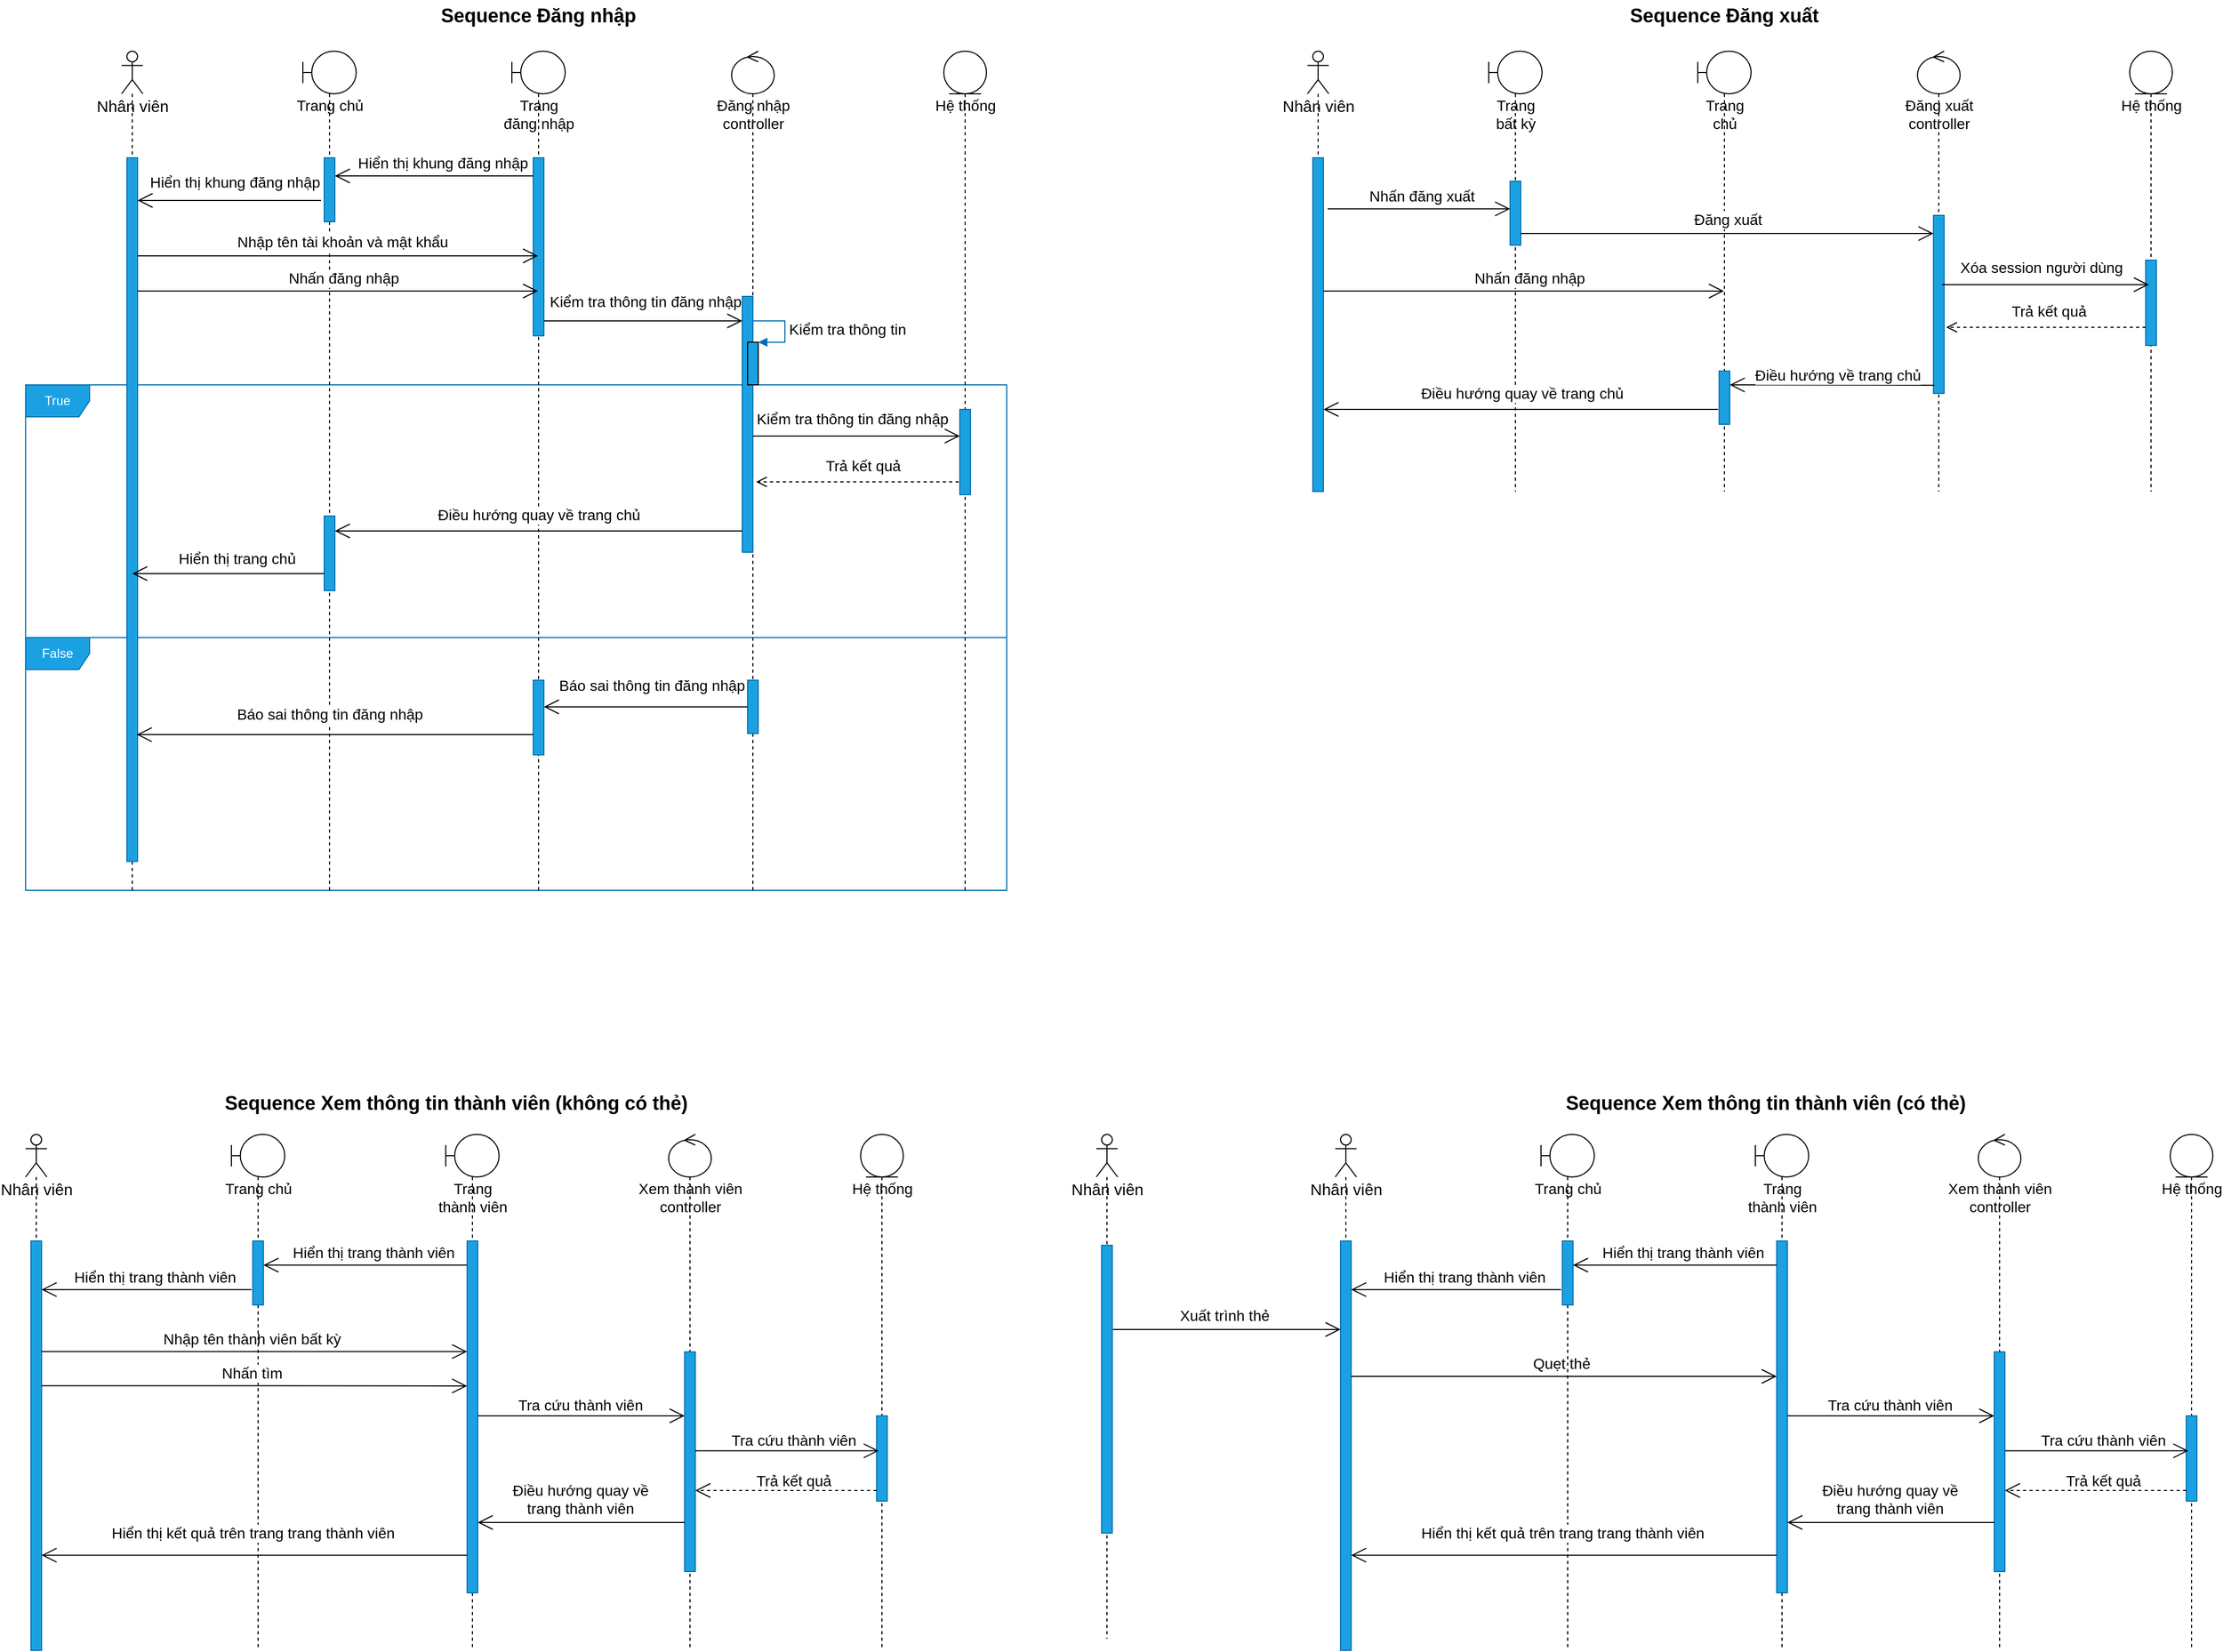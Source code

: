 <mxfile version="14.1.9" type="github">
  <diagram id="Hn3eFLkJSdwTzUR2K6mD" name="Page-1">
    <mxGraphModel dx="785" dy="698" grid="0" gridSize="10" guides="1" tooltips="1" connect="1" arrows="1" fold="1" page="0" pageScale="1" pageWidth="827" pageHeight="1169" math="0" shadow="0">
      <root>
        <mxCell id="0" />
        <mxCell id="1" parent="0" />
        <mxCell id="Cwda1IDeNjvF-CxA3AEY-31" value="False" style="shape=umlFrame;whiteSpace=wrap;html=1;strokeColor=#006EAF;fillColor=#1ba1e2;fontColor=#ffffff;" parent="1" vertex="1">
          <mxGeometry x="470" y="910" width="920" height="237" as="geometry" />
        </mxCell>
        <mxCell id="Cwda1IDeNjvF-CxA3AEY-1" value="True" style="shape=umlFrame;whiteSpace=wrap;html=1;strokeColor=#006EAF;fillColor=#1ba1e2;fontColor=#ffffff;" parent="1" vertex="1">
          <mxGeometry x="470" y="673" width="920" height="237" as="geometry" />
        </mxCell>
        <mxCell id="Cwda1IDeNjvF-CxA3AEY-2" value="Nhân viên" style="shape=umlLifeline;participant=umlActor;perimeter=lifelinePerimeter;html=1;container=1;collapsible=0;recursiveResize=0;verticalAlign=top;spacingTop=36;outlineConnect=0;fontSize=15;" parent="1" vertex="1">
          <mxGeometry x="560" y="360" width="20" height="790" as="geometry" />
        </mxCell>
        <mxCell id="Cwda1IDeNjvF-CxA3AEY-3" value="" style="html=1;points=[];perimeter=orthogonalPerimeter;fillColor=#1ba1e2;strokeColor=#006EAF;fontColor=#ffffff;" parent="1" vertex="1">
          <mxGeometry x="565" y="460" width="10" height="660" as="geometry" />
        </mxCell>
        <mxCell id="Cwda1IDeNjvF-CxA3AEY-4" value="Trang chủ" style="shape=umlLifeline;participant=umlBoundary;perimeter=lifelinePerimeter;html=1;container=1;collapsible=0;recursiveResize=0;verticalAlign=top;spacingTop=36;outlineConnect=0;fontSize=14;" parent="1" vertex="1">
          <mxGeometry x="730" y="360" width="50" height="790" as="geometry" />
        </mxCell>
        <mxCell id="Cwda1IDeNjvF-CxA3AEY-5" value="" style="html=1;points=[];perimeter=orthogonalPerimeter;fillColor=#1ba1e2;strokeColor=#006EAF;fontColor=#ffffff;" parent="Cwda1IDeNjvF-CxA3AEY-4" vertex="1">
          <mxGeometry x="20" y="436" width="10" height="70" as="geometry" />
        </mxCell>
        <mxCell id="Cwda1IDeNjvF-CxA3AEY-6" value="" style="html=1;points=[];perimeter=orthogonalPerimeter;fillColor=#1ba1e2;strokeColor=#006EAF;fontColor=#ffffff;" parent="1" vertex="1">
          <mxGeometry x="750" y="460" width="10" height="60" as="geometry" />
        </mxCell>
        <mxCell id="Cwda1IDeNjvF-CxA3AEY-7" value="Trang &lt;br style=&quot;font-size: 14px;&quot;&gt;đăng nhập" style="shape=umlLifeline;participant=umlBoundary;perimeter=lifelinePerimeter;html=1;container=1;collapsible=0;recursiveResize=0;verticalAlign=top;spacingTop=36;outlineConnect=0;fontSize=14;" parent="1" vertex="1">
          <mxGeometry x="926" y="360" width="50" height="790" as="geometry" />
        </mxCell>
        <mxCell id="Cwda1IDeNjvF-CxA3AEY-37" value="" style="html=1;points=[];perimeter=orthogonalPerimeter;fillColor=#1ba1e2;strokeColor=#006EAF;fontColor=#ffffff;" parent="Cwda1IDeNjvF-CxA3AEY-7" vertex="1">
          <mxGeometry x="20" y="590" width="10" height="70" as="geometry" />
        </mxCell>
        <mxCell id="Cwda1IDeNjvF-CxA3AEY-8" value="" style="html=1;points=[];perimeter=orthogonalPerimeter;fillColor=#1ba1e2;strokeColor=#006EAF;fontColor=#ffffff;" parent="1" vertex="1">
          <mxGeometry x="946" y="460" width="10" height="167" as="geometry" />
        </mxCell>
        <mxCell id="Cwda1IDeNjvF-CxA3AEY-9" value="Đăng nhập &lt;br style=&quot;font-size: 14px;&quot;&gt;controller" style="shape=umlLifeline;participant=umlControl;perimeter=lifelinePerimeter;html=1;container=1;collapsible=0;recursiveResize=0;verticalAlign=top;spacingTop=36;outlineConnect=0;fontSize=14;" parent="1" vertex="1">
          <mxGeometry x="1132" y="360" width="40" height="790" as="geometry" />
        </mxCell>
        <mxCell id="Cwda1IDeNjvF-CxA3AEY-10" value="Trả kết quả" style="html=1;verticalAlign=bottom;endArrow=open;dashed=1;endSize=8;fontSize=14;" parent="Cwda1IDeNjvF-CxA3AEY-9" edge="1">
          <mxGeometry x="-0.02" y="-4" relative="1" as="geometry">
            <mxPoint x="219" y="404" as="sourcePoint" />
            <mxPoint x="23" y="404" as="targetPoint" />
            <mxPoint as="offset" />
          </mxGeometry>
        </mxCell>
        <mxCell id="Cwda1IDeNjvF-CxA3AEY-36" value="" style="html=1;points=[];perimeter=orthogonalPerimeter;fillColor=#1ba1e2;strokeColor=#006EAF;fontColor=#ffffff;" parent="Cwda1IDeNjvF-CxA3AEY-9" vertex="1">
          <mxGeometry x="15" y="590" width="10" height="50" as="geometry" />
        </mxCell>
        <mxCell id="Cwda1IDeNjvF-CxA3AEY-11" value="" style="html=1;points=[];perimeter=orthogonalPerimeter;fillColor=#1ba1e2;strokeColor=#006EAF;fontColor=#ffffff;" parent="1" vertex="1">
          <mxGeometry x="1142" y="590" width="10" height="240" as="geometry" />
        </mxCell>
        <mxCell id="Cwda1IDeNjvF-CxA3AEY-12" value="Hệ thống" style="shape=umlLifeline;participant=umlEntity;perimeter=lifelinePerimeter;html=1;container=1;collapsible=0;recursiveResize=0;verticalAlign=top;spacingTop=36;outlineConnect=0;fontSize=14;" parent="1" vertex="1">
          <mxGeometry x="1331" y="360" width="40" height="790" as="geometry" />
        </mxCell>
        <mxCell id="Cwda1IDeNjvF-CxA3AEY-13" value="" style="html=1;points=[];perimeter=orthogonalPerimeter;fillColor=#1ba1e2;strokeColor=#006EAF;fontColor=#ffffff;" parent="Cwda1IDeNjvF-CxA3AEY-12" vertex="1">
          <mxGeometry x="15" y="336" width="10" height="80" as="geometry" />
        </mxCell>
        <mxCell id="Cwda1IDeNjvF-CxA3AEY-14" value="" style="endArrow=open;endFill=1;endSize=12;html=1;fontSize=14;" parent="1" target="Cwda1IDeNjvF-CxA3AEY-3" edge="1">
          <mxGeometry width="160" relative="1" as="geometry">
            <mxPoint x="747" y="500" as="sourcePoint" />
            <mxPoint x="769" y="607" as="targetPoint" />
          </mxGeometry>
        </mxCell>
        <mxCell id="Cwda1IDeNjvF-CxA3AEY-15" value="Hiển thị khung đăng nhập" style="edgeLabel;html=1;align=center;verticalAlign=middle;resizable=0;points=[];fontSize=14;" parent="Cwda1IDeNjvF-CxA3AEY-14" vertex="1" connectable="0">
          <mxGeometry x="-0.674" relative="1" as="geometry">
            <mxPoint x="-53" y="-17" as="offset" />
          </mxGeometry>
        </mxCell>
        <mxCell id="Cwda1IDeNjvF-CxA3AEY-16" value="" style="endArrow=open;endFill=1;endSize=12;html=1;fontSize=14;" parent="1" edge="1">
          <mxGeometry width="160" relative="1" as="geometry">
            <mxPoint x="946" y="477" as="sourcePoint" />
            <mxPoint x="760" y="477" as="targetPoint" />
          </mxGeometry>
        </mxCell>
        <mxCell id="Cwda1IDeNjvF-CxA3AEY-17" value="Hiển thị khung đăng nhập" style="edgeLabel;html=1;align=center;verticalAlign=middle;resizable=0;points=[];fontSize=14;" parent="Cwda1IDeNjvF-CxA3AEY-16" vertex="1" connectable="0">
          <mxGeometry x="-0.674" relative="1" as="geometry">
            <mxPoint x="-55" y="-12" as="offset" />
          </mxGeometry>
        </mxCell>
        <mxCell id="Cwda1IDeNjvF-CxA3AEY-18" value="" style="endArrow=open;endFill=1;endSize=12;html=1;fontSize=14;" parent="1" source="Cwda1IDeNjvF-CxA3AEY-3" target="Cwda1IDeNjvF-CxA3AEY-7" edge="1">
          <mxGeometry width="160" relative="1" as="geometry">
            <mxPoint x="598" y="552" as="sourcePoint" />
            <mxPoint x="950.5" y="552" as="targetPoint" />
            <Array as="points">
              <mxPoint x="710" y="552" />
            </Array>
          </mxGeometry>
        </mxCell>
        <mxCell id="Cwda1IDeNjvF-CxA3AEY-19" value="Nhập tên tài khoản và mật khẩu" style="edgeLabel;html=1;align=center;verticalAlign=middle;resizable=0;points=[];fontSize=14;" parent="Cwda1IDeNjvF-CxA3AEY-18" vertex="1" connectable="0">
          <mxGeometry x="-0.674" relative="1" as="geometry">
            <mxPoint x="131" y="-13" as="offset" />
          </mxGeometry>
        </mxCell>
        <mxCell id="Cwda1IDeNjvF-CxA3AEY-20" value="" style="endArrow=open;endFill=1;endSize=12;html=1;fontSize=14;" parent="1" source="Cwda1IDeNjvF-CxA3AEY-3" target="Cwda1IDeNjvF-CxA3AEY-7" edge="1">
          <mxGeometry width="160" relative="1" as="geometry">
            <mxPoint x="582.997" y="585.0" as="sourcePoint" />
            <mxPoint x="963.83" y="585.0" as="targetPoint" />
            <Array as="points">
              <mxPoint x="723.33" y="585" />
            </Array>
          </mxGeometry>
        </mxCell>
        <mxCell id="Cwda1IDeNjvF-CxA3AEY-21" value="Nhấn đăng nhập" style="edgeLabel;html=1;align=center;verticalAlign=middle;resizable=0;points=[];fontSize=14;" parent="Cwda1IDeNjvF-CxA3AEY-20" vertex="1" connectable="0">
          <mxGeometry x="-0.674" relative="1" as="geometry">
            <mxPoint x="132" y="-12" as="offset" />
          </mxGeometry>
        </mxCell>
        <mxCell id="Cwda1IDeNjvF-CxA3AEY-22" value="" style="endArrow=open;endFill=1;endSize=12;html=1;fontSize=14;" parent="1" target="Cwda1IDeNjvF-CxA3AEY-11" edge="1">
          <mxGeometry width="160" relative="1" as="geometry">
            <mxPoint x="956" y="613" as="sourcePoint" />
            <mxPoint x="1089" y="633" as="targetPoint" />
            <Array as="points" />
          </mxGeometry>
        </mxCell>
        <mxCell id="Cwda1IDeNjvF-CxA3AEY-23" value="Kiểm tra thông tin đăng nhập" style="edgeLabel;html=1;align=center;verticalAlign=middle;resizable=0;points=[];fontSize=14;" parent="Cwda1IDeNjvF-CxA3AEY-22" vertex="1" connectable="0">
          <mxGeometry x="-0.674" relative="1" as="geometry">
            <mxPoint x="64" y="-18" as="offset" />
          </mxGeometry>
        </mxCell>
        <mxCell id="Cwda1IDeNjvF-CxA3AEY-24" value="" style="html=1;points=[];perimeter=orthogonalPerimeter;fillColor=#1ba1e2;fontColor=#ffffff;" parent="1" vertex="1">
          <mxGeometry x="1147" y="633" width="10" height="40" as="geometry" />
        </mxCell>
        <mxCell id="Cwda1IDeNjvF-CxA3AEY-25" value="Kiểm tra thông tin" style="edgeStyle=orthogonalEdgeStyle;html=1;align=left;spacingLeft=2;endArrow=block;rounded=0;entryX=1;entryY=0;fillColor=#1ba1e2;strokeColor=#006EAF;fontSize=14;" parent="1" target="Cwda1IDeNjvF-CxA3AEY-24" edge="1">
          <mxGeometry relative="1" as="geometry">
            <mxPoint x="1152" y="613" as="sourcePoint" />
            <Array as="points">
              <mxPoint x="1182" y="613" />
            </Array>
          </mxGeometry>
        </mxCell>
        <mxCell id="Cwda1IDeNjvF-CxA3AEY-26" value="" style="endArrow=open;endFill=1;endSize=12;html=1;fontSize=14;" parent="1" edge="1">
          <mxGeometry width="160" relative="1" as="geometry">
            <mxPoint x="1152" y="721" as="sourcePoint" />
            <mxPoint x="1346" y="721" as="targetPoint" />
            <Array as="points">
              <mxPoint x="1250" y="721" />
            </Array>
          </mxGeometry>
        </mxCell>
        <mxCell id="Cwda1IDeNjvF-CxA3AEY-27" value="Kiểm tra thông tin đăng nhập" style="edgeLabel;html=1;align=center;verticalAlign=middle;resizable=0;points=[];fontSize=14;" parent="Cwda1IDeNjvF-CxA3AEY-26" vertex="1" connectable="0">
          <mxGeometry x="-0.674" relative="1" as="geometry">
            <mxPoint x="61" y="-16" as="offset" />
          </mxGeometry>
        </mxCell>
        <mxCell id="Cwda1IDeNjvF-CxA3AEY-28" value="" style="endArrow=open;endFill=1;endSize=12;html=1;" parent="1" source="Cwda1IDeNjvF-CxA3AEY-11" target="Cwda1IDeNjvF-CxA3AEY-5" edge="1">
          <mxGeometry width="160" relative="1" as="geometry">
            <mxPoint x="585" y="595" as="sourcePoint" />
            <mxPoint x="960.5" y="595" as="targetPoint" />
            <Array as="points">
              <mxPoint x="900" y="810" />
            </Array>
          </mxGeometry>
        </mxCell>
        <mxCell id="Cwda1IDeNjvF-CxA3AEY-30" value="Điều hướng quay về trang chủ" style="edgeLabel;html=1;align=center;verticalAlign=middle;resizable=0;points=[];fontSize=14;" parent="Cwda1IDeNjvF-CxA3AEY-28" vertex="1" connectable="0">
          <mxGeometry x="0.094" y="-1" relative="1" as="geometry">
            <mxPoint x="18" y="-14" as="offset" />
          </mxGeometry>
        </mxCell>
        <mxCell id="Cwda1IDeNjvF-CxA3AEY-33" value="" style="endArrow=open;endFill=1;endSize=12;html=1;" parent="1" target="Cwda1IDeNjvF-CxA3AEY-2" edge="1">
          <mxGeometry width="160" relative="1" as="geometry">
            <mxPoint x="750" y="850" as="sourcePoint" />
            <mxPoint x="430" y="850" as="targetPoint" />
            <Array as="points">
              <mxPoint x="570" y="850" />
            </Array>
          </mxGeometry>
        </mxCell>
        <mxCell id="Cwda1IDeNjvF-CxA3AEY-35" value="Hiển thị trang chủ" style="edgeLabel;html=1;align=center;verticalAlign=middle;resizable=0;points=[];fontSize=14;" parent="Cwda1IDeNjvF-CxA3AEY-33" vertex="1" connectable="0">
          <mxGeometry x="0.094" y="-1" relative="1" as="geometry">
            <mxPoint x="16" y="-13" as="offset" />
          </mxGeometry>
        </mxCell>
        <mxCell id="Cwda1IDeNjvF-CxA3AEY-38" value="" style="endArrow=open;endFill=1;endSize=12;html=1;" parent="1" source="Cwda1IDeNjvF-CxA3AEY-36" target="Cwda1IDeNjvF-CxA3AEY-37" edge="1">
          <mxGeometry width="160" relative="1" as="geometry">
            <mxPoint x="1140" y="963" as="sourcePoint" />
            <mxPoint x="760" y="980" as="targetPoint" />
            <Array as="points" />
          </mxGeometry>
        </mxCell>
        <mxCell id="Cwda1IDeNjvF-CxA3AEY-39" value="Báo sai thông tin đăng nhập" style="edgeLabel;html=1;align=center;verticalAlign=middle;resizable=0;points=[];fontSize=14;" parent="Cwda1IDeNjvF-CxA3AEY-38" vertex="1" connectable="0">
          <mxGeometry x="0.094" y="-1" relative="1" as="geometry">
            <mxPoint x="14" y="-19" as="offset" />
          </mxGeometry>
        </mxCell>
        <mxCell id="Cwda1IDeNjvF-CxA3AEY-41" value="" style="endArrow=open;endFill=1;endSize=12;html=1;entryX=0.917;entryY=0.841;entryDx=0;entryDy=0;entryPerimeter=0;" parent="1" edge="1">
          <mxGeometry width="160" relative="1" as="geometry">
            <mxPoint x="946" y="1001.06" as="sourcePoint" />
            <mxPoint x="574.17" y="1001.06" as="targetPoint" />
            <Array as="points" />
          </mxGeometry>
        </mxCell>
        <mxCell id="Cwda1IDeNjvF-CxA3AEY-42" value="Báo sai thông tin đăng nhập" style="edgeLabel;html=1;align=center;verticalAlign=middle;resizable=0;points=[];fontSize=14;" parent="Cwda1IDeNjvF-CxA3AEY-41" vertex="1" connectable="0">
          <mxGeometry x="0.094" y="-1" relative="1" as="geometry">
            <mxPoint x="12" y="-18.06" as="offset" />
          </mxGeometry>
        </mxCell>
        <mxCell id="Cwda1IDeNjvF-CxA3AEY-81" value="Sequence Đăng nhập" style="text;align=center;fontStyle=1;verticalAlign=middle;spacingLeft=3;spacingRight=3;strokeColor=none;rotatable=0;points=[[0,0.5],[1,0.5]];portConstraint=eastwest;fontSize=18;" parent="1" vertex="1">
          <mxGeometry x="853.25" y="312" width="195.5" height="26" as="geometry" />
        </mxCell>
        <mxCell id="Cwda1IDeNjvF-CxA3AEY-162" value="Nhân viên" style="shape=umlLifeline;participant=umlActor;perimeter=lifelinePerimeter;html=1;container=1;collapsible=0;recursiveResize=0;verticalAlign=top;spacingTop=36;outlineConnect=0;fontSize=15;" parent="1" vertex="1">
          <mxGeometry x="1672" y="360" width="20" height="408" as="geometry" />
        </mxCell>
        <mxCell id="Cwda1IDeNjvF-CxA3AEY-163" value="" style="html=1;points=[];perimeter=orthogonalPerimeter;fillColor=#1ba1e2;strokeColor=#006EAF;fontColor=#ffffff;" parent="1" vertex="1">
          <mxGeometry x="1677" y="460" width="10" height="313" as="geometry" />
        </mxCell>
        <mxCell id="Cwda1IDeNjvF-CxA3AEY-164" value="Trang &lt;br&gt;bất kỳ" style="shape=umlLifeline;participant=umlBoundary;perimeter=lifelinePerimeter;html=1;container=1;collapsible=0;recursiveResize=0;verticalAlign=top;spacingTop=36;outlineConnect=0;fontSize=14;" parent="1" vertex="1">
          <mxGeometry x="1842" y="360" width="50" height="413" as="geometry" />
        </mxCell>
        <mxCell id="Cwda1IDeNjvF-CxA3AEY-166" value="" style="html=1;points=[];perimeter=orthogonalPerimeter;fillColor=#1ba1e2;strokeColor=#006EAF;fontColor=#ffffff;" parent="Cwda1IDeNjvF-CxA3AEY-164" vertex="1">
          <mxGeometry x="20" y="122" width="10" height="60" as="geometry" />
        </mxCell>
        <mxCell id="Cwda1IDeNjvF-CxA3AEY-167" value="Trang &lt;br style=&quot;font-size: 14px&quot;&gt;chủ" style="shape=umlLifeline;participant=umlBoundary;perimeter=lifelinePerimeter;html=1;container=1;collapsible=0;recursiveResize=0;verticalAlign=top;spacingTop=36;outlineConnect=0;fontSize=14;" parent="1" vertex="1">
          <mxGeometry x="2038" y="360" width="50" height="413" as="geometry" />
        </mxCell>
        <mxCell id="Cwda1IDeNjvF-CxA3AEY-199" value="" style="html=1;points=[];perimeter=orthogonalPerimeter;fillColor=#1ba1e2;strokeColor=#006EAF;fontColor=#ffffff;" parent="Cwda1IDeNjvF-CxA3AEY-167" vertex="1">
          <mxGeometry x="20" y="300" width="10" height="50" as="geometry" />
        </mxCell>
        <mxCell id="Cwda1IDeNjvF-CxA3AEY-170" value="Đăng xuất&lt;br style=&quot;font-size: 14px&quot;&gt;controller" style="shape=umlLifeline;participant=umlControl;perimeter=lifelinePerimeter;html=1;container=1;collapsible=0;recursiveResize=0;verticalAlign=top;spacingTop=36;outlineConnect=0;fontSize=14;" parent="1" vertex="1">
          <mxGeometry x="2244" y="360" width="40" height="413" as="geometry" />
        </mxCell>
        <mxCell id="Cwda1IDeNjvF-CxA3AEY-169" value="" style="html=1;points=[];perimeter=orthogonalPerimeter;fillColor=#1ba1e2;strokeColor=#006EAF;fontColor=#ffffff;" parent="Cwda1IDeNjvF-CxA3AEY-170" vertex="1">
          <mxGeometry x="15" y="154" width="10" height="167" as="geometry" />
        </mxCell>
        <mxCell id="Cwda1IDeNjvF-CxA3AEY-174" value="Hệ thống" style="shape=umlLifeline;participant=umlEntity;perimeter=lifelinePerimeter;html=1;container=1;collapsible=0;recursiveResize=0;verticalAlign=top;spacingTop=36;outlineConnect=0;fontSize=14;" parent="1" vertex="1">
          <mxGeometry x="2443" y="360" width="40" height="413" as="geometry" />
        </mxCell>
        <mxCell id="Cwda1IDeNjvF-CxA3AEY-175" value="" style="html=1;points=[];perimeter=orthogonalPerimeter;fillColor=#1ba1e2;strokeColor=#006EAF;fontColor=#ffffff;" parent="Cwda1IDeNjvF-CxA3AEY-174" vertex="1">
          <mxGeometry x="15" y="196" width="10" height="80" as="geometry" />
        </mxCell>
        <mxCell id="Cwda1IDeNjvF-CxA3AEY-176" value="" style="endArrow=open;endFill=1;endSize=12;html=1;fontSize=14;exitX=1.4;exitY=0.153;exitDx=0;exitDy=0;exitPerimeter=0;" parent="1" source="Cwda1IDeNjvF-CxA3AEY-163" target="Cwda1IDeNjvF-CxA3AEY-166" edge="1">
          <mxGeometry width="160" relative="1" as="geometry">
            <mxPoint x="1775" y="489.5" as="sourcePoint" />
            <mxPoint x="1870" y="490" as="targetPoint" />
          </mxGeometry>
        </mxCell>
        <mxCell id="Cwda1IDeNjvF-CxA3AEY-177" value="Nhấn đăng xuất" style="edgeLabel;html=1;align=center;verticalAlign=middle;resizable=0;points=[];fontSize=14;" parent="Cwda1IDeNjvF-CxA3AEY-176" vertex="1" connectable="0">
          <mxGeometry x="-0.674" relative="1" as="geometry">
            <mxPoint x="60" y="-12" as="offset" />
          </mxGeometry>
        </mxCell>
        <mxCell id="Cwda1IDeNjvF-CxA3AEY-180" value="" style="endArrow=open;endFill=1;endSize=12;html=1;fontSize=14;exitX=1;exitY=0.817;exitDx=0;exitDy=0;exitPerimeter=0;" parent="1" source="Cwda1IDeNjvF-CxA3AEY-166" target="Cwda1IDeNjvF-CxA3AEY-169" edge="1">
          <mxGeometry width="160" relative="1" as="geometry">
            <mxPoint x="1872" y="500" as="sourcePoint" />
            <mxPoint x="2247.5" y="500" as="targetPoint" />
            <Array as="points" />
          </mxGeometry>
        </mxCell>
        <mxCell id="Cwda1IDeNjvF-CxA3AEY-181" value="Đăng xuất" style="edgeLabel;html=1;align=center;verticalAlign=middle;resizable=0;points=[];fontSize=14;" parent="Cwda1IDeNjvF-CxA3AEY-180" vertex="1" connectable="0">
          <mxGeometry x="-0.674" relative="1" as="geometry">
            <mxPoint x="131" y="-13" as="offset" />
          </mxGeometry>
        </mxCell>
        <mxCell id="Cwda1IDeNjvF-CxA3AEY-182" value="" style="endArrow=open;endFill=1;endSize=12;html=1;fontSize=14;" parent="1" source="Cwda1IDeNjvF-CxA3AEY-163" target="Cwda1IDeNjvF-CxA3AEY-167" edge="1">
          <mxGeometry width="160" relative="1" as="geometry">
            <mxPoint x="1694.997" y="585.0" as="sourcePoint" />
            <mxPoint x="2075.83" y="585.0" as="targetPoint" />
            <Array as="points">
              <mxPoint x="1835.33" y="585" />
            </Array>
          </mxGeometry>
        </mxCell>
        <mxCell id="Cwda1IDeNjvF-CxA3AEY-183" value="Nhấn đăng nhập" style="edgeLabel;html=1;align=center;verticalAlign=middle;resizable=0;points=[];fontSize=14;" parent="Cwda1IDeNjvF-CxA3AEY-182" vertex="1" connectable="0">
          <mxGeometry x="-0.674" relative="1" as="geometry">
            <mxPoint x="132" y="-12" as="offset" />
          </mxGeometry>
        </mxCell>
        <mxCell id="Cwda1IDeNjvF-CxA3AEY-188" value="" style="endArrow=open;endFill=1;endSize=12;html=1;fontSize=14;" parent="1" edge="1">
          <mxGeometry width="160" relative="1" as="geometry">
            <mxPoint x="2267" y="579" as="sourcePoint" />
            <mxPoint x="2461" y="579" as="targetPoint" />
            <Array as="points">
              <mxPoint x="2365" y="579" />
            </Array>
          </mxGeometry>
        </mxCell>
        <mxCell id="Cwda1IDeNjvF-CxA3AEY-189" value="Xóa session người dùng" style="edgeLabel;html=1;align=center;verticalAlign=middle;resizable=0;points=[];fontSize=14;" parent="Cwda1IDeNjvF-CxA3AEY-188" vertex="1" connectable="0">
          <mxGeometry x="-0.674" relative="1" as="geometry">
            <mxPoint x="61" y="-16" as="offset" />
          </mxGeometry>
        </mxCell>
        <mxCell id="Cwda1IDeNjvF-CxA3AEY-198" value="Sequence Đăng xuất" style="text;align=center;fontStyle=1;verticalAlign=middle;spacingLeft=3;spacingRight=3;strokeColor=none;rotatable=0;points=[[0,0.5],[1,0.5]];portConstraint=eastwest;fontSize=18;" parent="1" vertex="1">
          <mxGeometry x="1965.25" y="312" width="195.5" height="26" as="geometry" />
        </mxCell>
        <mxCell id="Cwda1IDeNjvF-CxA3AEY-171" value="Trả kết quả" style="html=1;verticalAlign=bottom;endArrow=open;dashed=1;endSize=8;fontSize=14;" parent="1" source="Cwda1IDeNjvF-CxA3AEY-175" edge="1">
          <mxGeometry x="-0.02" y="-4" relative="1" as="geometry">
            <mxPoint x="2454" y="619" as="sourcePoint" />
            <mxPoint x="2271" y="619" as="targetPoint" />
            <mxPoint as="offset" />
          </mxGeometry>
        </mxCell>
        <mxCell id="Cwda1IDeNjvF-CxA3AEY-200" value="" style="endArrow=open;endFill=1;endSize=12;html=1;fontSize=14;exitX=0.083;exitY=0.954;exitDx=0;exitDy=0;exitPerimeter=0;" parent="1" source="Cwda1IDeNjvF-CxA3AEY-169" edge="1">
          <mxGeometry width="160" relative="1" as="geometry">
            <mxPoint x="2263.5" y="662" as="sourcePoint" />
            <mxPoint x="2068" y="673" as="targetPoint" />
            <Array as="points" />
          </mxGeometry>
        </mxCell>
        <mxCell id="Cwda1IDeNjvF-CxA3AEY-201" value="Điều hướng về trang chủ" style="edgeLabel;html=1;align=center;verticalAlign=middle;resizable=0;points=[];fontSize=14;" parent="Cwda1IDeNjvF-CxA3AEY-200" vertex="1" connectable="0">
          <mxGeometry x="-0.674" relative="1" as="geometry">
            <mxPoint x="-60" y="-10" as="offset" />
          </mxGeometry>
        </mxCell>
        <mxCell id="Cwda1IDeNjvF-CxA3AEY-202" value="" style="endArrow=open;endFill=1;endSize=12;html=1;" parent="1" target="Cwda1IDeNjvF-CxA3AEY-163" edge="1">
          <mxGeometry width="160" relative="1" as="geometry">
            <mxPoint x="2057" y="696" as="sourcePoint" />
            <mxPoint x="1668" y="692" as="targetPoint" />
            <Array as="points" />
          </mxGeometry>
        </mxCell>
        <mxCell id="Cwda1IDeNjvF-CxA3AEY-203" value="Điều hướng quay về trang chủ" style="edgeLabel;html=1;align=center;verticalAlign=middle;resizable=0;points=[];fontSize=14;" parent="Cwda1IDeNjvF-CxA3AEY-202" vertex="1" connectable="0">
          <mxGeometry x="0.094" y="-1" relative="1" as="geometry">
            <mxPoint x="18" y="-14" as="offset" />
          </mxGeometry>
        </mxCell>
        <mxCell id="Eu3lpW9pJ5IssFbhrl5A-1" value="Nhân viên" style="shape=umlLifeline;participant=umlActor;perimeter=lifelinePerimeter;html=1;container=1;collapsible=0;recursiveResize=0;verticalAlign=top;spacingTop=36;outlineConnect=0;fontSize=15;" vertex="1" parent="1">
          <mxGeometry x="470" y="1376" width="20" height="408" as="geometry" />
        </mxCell>
        <mxCell id="Eu3lpW9pJ5IssFbhrl5A-2" value="" style="html=1;points=[];perimeter=orthogonalPerimeter;fillColor=#1ba1e2;strokeColor=#006EAF;fontColor=#ffffff;" vertex="1" parent="1">
          <mxGeometry x="475" y="1476" width="10" height="384" as="geometry" />
        </mxCell>
        <mxCell id="Eu3lpW9pJ5IssFbhrl5A-3" value="Trang &lt;br&gt;thành viên" style="shape=umlLifeline;participant=umlBoundary;perimeter=lifelinePerimeter;html=1;container=1;collapsible=0;recursiveResize=0;verticalAlign=top;spacingTop=36;outlineConnect=0;fontSize=14;" vertex="1" parent="1">
          <mxGeometry x="864" y="1376" width="50" height="484" as="geometry" />
        </mxCell>
        <mxCell id="Eu3lpW9pJ5IssFbhrl5A-4" value="" style="html=1;points=[];perimeter=orthogonalPerimeter;fillColor=#1ba1e2;strokeColor=#006EAF;fontColor=#ffffff;" vertex="1" parent="Eu3lpW9pJ5IssFbhrl5A-3">
          <mxGeometry x="20" y="100" width="10" height="330" as="geometry" />
        </mxCell>
        <mxCell id="Eu3lpW9pJ5IssFbhrl5A-7" value="Xem thành viên&lt;br style=&quot;font-size: 14px&quot;&gt;controller" style="shape=umlLifeline;participant=umlControl;perimeter=lifelinePerimeter;html=1;container=1;collapsible=0;recursiveResize=0;verticalAlign=top;spacingTop=36;outlineConnect=0;fontSize=14;" vertex="1" parent="1">
          <mxGeometry x="1073" y="1376" width="40" height="484" as="geometry" />
        </mxCell>
        <mxCell id="Eu3lpW9pJ5IssFbhrl5A-8" value="" style="html=1;points=[];perimeter=orthogonalPerimeter;fillColor=#1ba1e2;strokeColor=#006EAF;fontColor=#ffffff;" vertex="1" parent="Eu3lpW9pJ5IssFbhrl5A-7">
          <mxGeometry x="15" y="204" width="10" height="206" as="geometry" />
        </mxCell>
        <mxCell id="Eu3lpW9pJ5IssFbhrl5A-9" value="Hệ thống" style="shape=umlLifeline;participant=umlEntity;perimeter=lifelinePerimeter;html=1;container=1;collapsible=0;recursiveResize=0;verticalAlign=top;spacingTop=36;outlineConnect=0;fontSize=14;" vertex="1" parent="1">
          <mxGeometry x="1253" y="1376" width="40" height="484" as="geometry" />
        </mxCell>
        <mxCell id="Eu3lpW9pJ5IssFbhrl5A-10" value="" style="html=1;points=[];perimeter=orthogonalPerimeter;fillColor=#1ba1e2;strokeColor=#006EAF;fontColor=#ffffff;" vertex="1" parent="Eu3lpW9pJ5IssFbhrl5A-9">
          <mxGeometry x="15" y="264" width="10" height="80" as="geometry" />
        </mxCell>
        <mxCell id="Eu3lpW9pJ5IssFbhrl5A-15" value="" style="endArrow=open;endFill=1;endSize=12;html=1;fontSize=14;" edge="1" parent="1" target="Eu3lpW9pJ5IssFbhrl5A-4">
          <mxGeometry width="160" relative="1" as="geometry">
            <mxPoint x="485" y="1579.71" as="sourcePoint" />
            <mxPoint x="889" y="1580" as="targetPoint" />
            <Array as="points">
              <mxPoint x="633.33" y="1579.71" />
            </Array>
          </mxGeometry>
        </mxCell>
        <mxCell id="Eu3lpW9pJ5IssFbhrl5A-16" value="Nhập tên thành viên bất kỳ" style="edgeLabel;html=1;align=center;verticalAlign=middle;resizable=0;points=[];fontSize=14;" vertex="1" connectable="0" parent="Eu3lpW9pJ5IssFbhrl5A-15">
          <mxGeometry x="-0.674" relative="1" as="geometry">
            <mxPoint x="132" y="-12" as="offset" />
          </mxGeometry>
        </mxCell>
        <mxCell id="Eu3lpW9pJ5IssFbhrl5A-19" value="Sequence Xem thông tin thành viên (không có thẻ)" style="text;align=center;fontStyle=1;verticalAlign=middle;spacingLeft=3;spacingRight=3;strokeColor=none;rotatable=0;points=[[0,0.5],[1,0.5]];portConstraint=eastwest;fontSize=18;" vertex="1" parent="1">
          <mxGeometry x="631" y="1332" width="485.75" height="26" as="geometry" />
        </mxCell>
        <mxCell id="Eu3lpW9pJ5IssFbhrl5A-27" value="Trang chủ" style="shape=umlLifeline;participant=umlBoundary;perimeter=lifelinePerimeter;html=1;container=1;collapsible=0;recursiveResize=0;verticalAlign=top;spacingTop=36;outlineConnect=0;fontSize=14;" vertex="1" parent="1">
          <mxGeometry x="663" y="1376" width="50" height="484" as="geometry" />
        </mxCell>
        <mxCell id="Eu3lpW9pJ5IssFbhrl5A-29" value="" style="html=1;points=[];perimeter=orthogonalPerimeter;fillColor=#1ba1e2;strokeColor=#006EAF;fontColor=#ffffff;" vertex="1" parent="1">
          <mxGeometry x="683" y="1476" width="10" height="60" as="geometry" />
        </mxCell>
        <mxCell id="Eu3lpW9pJ5IssFbhrl5A-32" value="" style="endArrow=open;endFill=1;endSize=12;html=1;fontSize=14;entryX=1;entryY=0.377;entryDx=0;entryDy=0;entryPerimeter=0;" edge="1" parent="1" source="Eu3lpW9pJ5IssFbhrl5A-4" target="Eu3lpW9pJ5IssFbhrl5A-29">
          <mxGeometry width="160" relative="1" as="geometry">
            <mxPoint x="914" y="1530" as="sourcePoint" />
            <mxPoint x="708.024" y="1530" as="targetPoint" />
            <Array as="points" />
          </mxGeometry>
        </mxCell>
        <mxCell id="Eu3lpW9pJ5IssFbhrl5A-33" value="&lt;span style=&quot;color: rgba(0 , 0 , 0 , 0) ; font-family: monospace ; font-size: 0px&quot;&gt;%3CmxGraphModel%3E%3Croot%3E%3CmxCell%20id%3D%220%22%2F%3E%3CmxCell%20id%3D%221%22%20parent%3D%220%22%2F%3E%3CmxCell%20id%3D%222%22%20value%3D%22%22%20style%3D%22endArrow%3Dopen%3BendFill%3D1%3BendSize%3D12%3Bhtml%3D1%3BfontSize%3D14%3BexitX%3D1%3BexitY%3D0.817%3BexitDx%3D0%3BexitDy%3D0%3BexitPerimeter%3D0%3B%22%20edge%3D%221%22%20parent%3D%221%22%3E%3CmxGeometry%20width%3D%22160%22%20relative%3D%221%22%20as%3D%22geometry%22%3E%3CmxPoint%20x%3D%22894%22%20y%3D%221525.02%22%20as%3D%22sourcePoint%22%2F%3E%3CmxPoint%20x%3D%221088%22%20y%3D%221530%22%20as%3D%22targetPoint%22%2F%3E%3CArray%20as%3D%22points%22%2F%3E%3C%2FmxGeometry%3E%3C%2FmxCell%3E%3CmxCell%20id%3D%223%22%20value%3D%22%C4%90%C4%83ng%20xu%E1%BA%A5t%22%20style%3D%22edgeLabel%3Bhtml%3D1%3Balign%3Dcenter%3BverticalAlign%3Dmiddle%3Bresizable%3D0%3Bpoints%3D%5B%5D%3BfontSize%3D14%3B%22%20vertex%3D%221%22%20connectable%3D%220%22%20parent%3D%222%22%3E%3CmxGeometry%20x%3D%22-0.674%22%20relative%3D%221%22%20as%3D%22geometry%22%3E%3CmxPoint%20x%3D%2299.17%22%20y%3D%22-14.02%22%20as%3D%22offset%22%2F%3E%3C%2FmxGeometry%3E%3C%2FmxCell%3E%3C%2Froot%3E%3C%2FmxGraphModel%3E&lt;/span&gt;&lt;span style=&quot;color: rgba(0 , 0 , 0 , 0) ; font-family: monospace ; font-size: 0px&quot;&gt;%3CmxGraphModel%3E%3Croot%3E%3CmxCell%20id%3D%220%22%2F%3E%3CmxCell%20id%3D%221%22%20parent%3D%220%22%2F%3E%3CmxCell%20id%3D%222%22%20value%3D%22%22%20style%3D%22endArrow%3Dopen%3BendFill%3D1%3BendSize%3D12%3Bhtml%3D1%3BfontSize%3D14%3BexitX%3D1%3BexitY%3D0.817%3BexitDx%3D0%3BexitDy%3D0%3BexitPerimeter%3D0%3B%22%20edge%3D%221%22%20parent%3D%221%22%3E%3CmxGeometry%20width%3D%22160%22%20relative%3D%221%22%20as%3D%22geometry%22%3E%3CmxPoint%20x%3D%22894%22%20y%3D%221525.02%22%20as%3D%22sourcePoint%22%2F%3E%3CmxPoint%20x%3D%221088%22%20y%3D%221530%22%20as%3D%22targetPoint%22%2F%3E%3CArray%20as%3D%22points%22%2F%3E%3C%2FmxGeometry%3E%3C%2FmxCell%3E%3CmxCell%20id%3D%223%22%20value%3D%22%C4%90%C4%83ng%20xu%E1%BA%A5t%22%20style%3D%22edgeLabel%3Bhtml%3D1%3Balign%3Dcenter%3BverticalAlign%3Dmiddle%3Bresizable%3D0%3Bpoints%3D%5B%5D%3BfontSize%3D14%3B%22%20vertex%3D%221%22%20connectable%3D%220%22%20parent%3D%222%22%3E%3CmxGeometry%20x%3D%22-0.674%22%20relative%3D%221%22%20as%3D%22geometry%22%3E%3CmxPoint%20x%3D%2299.17%22%20y%3D%22-14.02%22%20as%3D%22offset%22%2F%3E%3C%2FmxGeometry%3E%3C%2FmxCell%3E%3C%2Froot%3E%3C%2FmxGraphModel%3EHIê&lt;/span&gt;" style="edgeLabel;html=1;align=center;verticalAlign=middle;resizable=0;points=[];fontSize=14;" vertex="1" connectable="0" parent="Eu3lpW9pJ5IssFbhrl5A-32">
          <mxGeometry x="-0.674" relative="1" as="geometry">
            <mxPoint x="-70.67" y="-10" as="offset" />
          </mxGeometry>
        </mxCell>
        <mxCell id="Eu3lpW9pJ5IssFbhrl5A-34" value="&lt;font style=&quot;font-size: 14px&quot;&gt;Hiển thị trang thành viên&lt;/font&gt;" style="edgeLabel;html=1;align=center;verticalAlign=middle;resizable=0;points=[];fontSize=18;" vertex="1" connectable="0" parent="Eu3lpW9pJ5IssFbhrl5A-32">
          <mxGeometry x="0.05" relative="1" as="geometry">
            <mxPoint x="12.36" y="-12.62" as="offset" />
          </mxGeometry>
        </mxCell>
        <mxCell id="Eu3lpW9pJ5IssFbhrl5A-35" value="" style="endArrow=open;endFill=1;endSize=12;html=1;fontSize=14;exitX=-0.114;exitY=0.76;exitDx=0;exitDy=0;exitPerimeter=0;" edge="1" parent="1" source="Eu3lpW9pJ5IssFbhrl5A-29" target="Eu3lpW9pJ5IssFbhrl5A-2">
          <mxGeometry width="160" relative="1" as="geometry">
            <mxPoint x="684" y="1512" as="sourcePoint" />
            <mxPoint x="490" y="1500.0" as="targetPoint" />
            <Array as="points" />
          </mxGeometry>
        </mxCell>
        <mxCell id="Eu3lpW9pJ5IssFbhrl5A-36" value="&lt;span style=&quot;color: rgba(0 , 0 , 0 , 0) ; font-family: monospace ; font-size: 0px&quot;&gt;%3CmxGraphModel%3E%3Croot%3E%3CmxCell%20id%3D%220%22%2F%3E%3CmxCell%20id%3D%221%22%20parent%3D%220%22%2F%3E%3CmxCell%20id%3D%222%22%20value%3D%22%22%20style%3D%22endArrow%3Dopen%3BendFill%3D1%3BendSize%3D12%3Bhtml%3D1%3BfontSize%3D14%3BexitX%3D1%3BexitY%3D0.817%3BexitDx%3D0%3BexitDy%3D0%3BexitPerimeter%3D0%3B%22%20edge%3D%221%22%20parent%3D%221%22%3E%3CmxGeometry%20width%3D%22160%22%20relative%3D%221%22%20as%3D%22geometry%22%3E%3CmxPoint%20x%3D%22894%22%20y%3D%221525.02%22%20as%3D%22sourcePoint%22%2F%3E%3CmxPoint%20x%3D%221088%22%20y%3D%221530%22%20as%3D%22targetPoint%22%2F%3E%3CArray%20as%3D%22points%22%2F%3E%3C%2FmxGeometry%3E%3C%2FmxCell%3E%3CmxCell%20id%3D%223%22%20value%3D%22%C4%90%C4%83ng%20xu%E1%BA%A5t%22%20style%3D%22edgeLabel%3Bhtml%3D1%3Balign%3Dcenter%3BverticalAlign%3Dmiddle%3Bresizable%3D0%3Bpoints%3D%5B%5D%3BfontSize%3D14%3B%22%20vertex%3D%221%22%20connectable%3D%220%22%20parent%3D%222%22%3E%3CmxGeometry%20x%3D%22-0.674%22%20relative%3D%221%22%20as%3D%22geometry%22%3E%3CmxPoint%20x%3D%2299.17%22%20y%3D%22-14.02%22%20as%3D%22offset%22%2F%3E%3C%2FmxGeometry%3E%3C%2FmxCell%3E%3C%2Froot%3E%3C%2FmxGraphModel%3E&lt;/span&gt;&lt;span style=&quot;color: rgba(0 , 0 , 0 , 0) ; font-family: monospace ; font-size: 0px&quot;&gt;%3CmxGraphModel%3E%3Croot%3E%3CmxCell%20id%3D%220%22%2F%3E%3CmxCell%20id%3D%221%22%20parent%3D%220%22%2F%3E%3CmxCell%20id%3D%222%22%20value%3D%22%22%20style%3D%22endArrow%3Dopen%3BendFill%3D1%3BendSize%3D12%3Bhtml%3D1%3BfontSize%3D14%3BexitX%3D1%3BexitY%3D0.817%3BexitDx%3D0%3BexitDy%3D0%3BexitPerimeter%3D0%3B%22%20edge%3D%221%22%20parent%3D%221%22%3E%3CmxGeometry%20width%3D%22160%22%20relative%3D%221%22%20as%3D%22geometry%22%3E%3CmxPoint%20x%3D%22894%22%20y%3D%221525.02%22%20as%3D%22sourcePoint%22%2F%3E%3CmxPoint%20x%3D%221088%22%20y%3D%221530%22%20as%3D%22targetPoint%22%2F%3E%3CArray%20as%3D%22points%22%2F%3E%3C%2FmxGeometry%3E%3C%2FmxCell%3E%3CmxCell%20id%3D%223%22%20value%3D%22%C4%90%C4%83ng%20xu%E1%BA%A5t%22%20style%3D%22edgeLabel%3Bhtml%3D1%3Balign%3Dcenter%3BverticalAlign%3Dmiddle%3Bresizable%3D0%3Bpoints%3D%5B%5D%3BfontSize%3D14%3B%22%20vertex%3D%221%22%20connectable%3D%220%22%20parent%3D%222%22%3E%3CmxGeometry%20x%3D%22-0.674%22%20relative%3D%221%22%20as%3D%22geometry%22%3E%3CmxPoint%20x%3D%2299.17%22%20y%3D%22-14.02%22%20as%3D%22offset%22%2F%3E%3C%2FmxGeometry%3E%3C%2FmxCell%3E%3C%2Froot%3E%3C%2FmxGraphModel%3EHIê&lt;/span&gt;" style="edgeLabel;html=1;align=center;verticalAlign=middle;resizable=0;points=[];fontSize=14;" vertex="1" connectable="0" parent="Eu3lpW9pJ5IssFbhrl5A-35">
          <mxGeometry x="-0.674" relative="1" as="geometry">
            <mxPoint x="-70.67" y="-10" as="offset" />
          </mxGeometry>
        </mxCell>
        <mxCell id="Eu3lpW9pJ5IssFbhrl5A-37" value="&lt;font style=&quot;font-size: 14px&quot;&gt;Hiển thị trang thành viên&lt;/font&gt;" style="edgeLabel;html=1;align=center;verticalAlign=middle;resizable=0;points=[];fontSize=18;" vertex="1" connectable="0" parent="Eu3lpW9pJ5IssFbhrl5A-35">
          <mxGeometry x="0.05" relative="1" as="geometry">
            <mxPoint x="12.36" y="-12.62" as="offset" />
          </mxGeometry>
        </mxCell>
        <mxCell id="Eu3lpW9pJ5IssFbhrl5A-38" value="" style="endArrow=open;endFill=1;endSize=12;html=1;fontSize=14;" edge="1" parent="1" source="Eu3lpW9pJ5IssFbhrl5A-2">
          <mxGeometry width="160" relative="1" as="geometry">
            <mxPoint x="500" y="1612" as="sourcePoint" />
            <mxPoint x="884" y="1612" as="targetPoint" />
            <Array as="points">
              <mxPoint x="633.33" y="1611.71" />
            </Array>
          </mxGeometry>
        </mxCell>
        <mxCell id="Eu3lpW9pJ5IssFbhrl5A-39" value="Nhấn tìm" style="edgeLabel;html=1;align=center;verticalAlign=middle;resizable=0;points=[];fontSize=14;" vertex="1" connectable="0" parent="Eu3lpW9pJ5IssFbhrl5A-38">
          <mxGeometry x="-0.674" relative="1" as="geometry">
            <mxPoint x="132" y="-12" as="offset" />
          </mxGeometry>
        </mxCell>
        <mxCell id="Eu3lpW9pJ5IssFbhrl5A-41" value="" style="endArrow=open;endFill=1;endSize=12;html=1;fontSize=14;" edge="1" parent="1" source="Eu3lpW9pJ5IssFbhrl5A-4" target="Eu3lpW9pJ5IssFbhrl5A-8">
          <mxGeometry width="160" relative="1" as="geometry">
            <mxPoint x="495" y="1621.71" as="sourcePoint" />
            <mxPoint x="894" y="1622" as="targetPoint" />
            <Array as="points">
              <mxPoint x="1030" y="1640" />
            </Array>
          </mxGeometry>
        </mxCell>
        <mxCell id="Eu3lpW9pJ5IssFbhrl5A-42" value="Tra cứu thành viên" style="edgeLabel;html=1;align=center;verticalAlign=middle;resizable=0;points=[];fontSize=14;" vertex="1" connectable="0" parent="Eu3lpW9pJ5IssFbhrl5A-41">
          <mxGeometry x="-0.674" relative="1" as="geometry">
            <mxPoint x="64.51" y="-9.98" as="offset" />
          </mxGeometry>
        </mxCell>
        <mxCell id="Eu3lpW9pJ5IssFbhrl5A-43" value="" style="endArrow=open;endFill=1;endSize=12;html=1;fontSize=14;" edge="1" parent="1">
          <mxGeometry width="160" relative="1" as="geometry">
            <mxPoint x="1098" y="1672.8" as="sourcePoint" />
            <mxPoint x="1270" y="1672.8" as="targetPoint" />
            <Array as="points">
              <mxPoint x="1200" y="1672.8" />
            </Array>
          </mxGeometry>
        </mxCell>
        <mxCell id="Eu3lpW9pJ5IssFbhrl5A-44" value="Tra cứu thành viên" style="edgeLabel;html=1;align=center;verticalAlign=middle;resizable=0;points=[];fontSize=14;" vertex="1" connectable="0" parent="Eu3lpW9pJ5IssFbhrl5A-43">
          <mxGeometry x="-0.674" relative="1" as="geometry">
            <mxPoint x="63.6" y="-10.0" as="offset" />
          </mxGeometry>
        </mxCell>
        <mxCell id="Eu3lpW9pJ5IssFbhrl5A-45" value="&lt;font style=&quot;font-size: 14px&quot;&gt;Trả kết quả&lt;/font&gt;" style="endArrow=open;endSize=12;dashed=1;html=1;fontSize=18;rounded=0;labelBackgroundColor=none;" edge="1" parent="1" source="Eu3lpW9pJ5IssFbhrl5A-10" target="Eu3lpW9pJ5IssFbhrl5A-8">
          <mxGeometry x="-0.082" y="-10" width="160" relative="1" as="geometry">
            <mxPoint x="1110" y="1710" as="sourcePoint" />
            <mxPoint x="1270" y="1710" as="targetPoint" />
            <Array as="points">
              <mxPoint x="1220" y="1710" />
            </Array>
            <mxPoint as="offset" />
          </mxGeometry>
        </mxCell>
        <mxCell id="Eu3lpW9pJ5IssFbhrl5A-46" value="" style="endArrow=open;endFill=1;endSize=12;html=1;" edge="1" parent="1" source="Eu3lpW9pJ5IssFbhrl5A-8" target="Eu3lpW9pJ5IssFbhrl5A-4">
          <mxGeometry width="160" relative="1" as="geometry">
            <mxPoint x="1082" y="1740" as="sourcePoint" />
            <mxPoint x="900" y="1740" as="targetPoint" />
            <Array as="points">
              <mxPoint x="1060" y="1740" />
            </Array>
          </mxGeometry>
        </mxCell>
        <mxCell id="Eu3lpW9pJ5IssFbhrl5A-47" value="Điều hướng quay về &lt;br&gt;trang thành viên" style="edgeLabel;html=1;align=center;verticalAlign=middle;resizable=0;points=[];fontSize=14;" vertex="1" connectable="0" parent="Eu3lpW9pJ5IssFbhrl5A-46">
          <mxGeometry x="0.094" y="-1" relative="1" as="geometry">
            <mxPoint x="8.19" y="-21.05" as="offset" />
          </mxGeometry>
        </mxCell>
        <mxCell id="Eu3lpW9pJ5IssFbhrl5A-48" value="" style="endArrow=open;endFill=1;endSize=12;html=1;" edge="1" parent="1" source="Eu3lpW9pJ5IssFbhrl5A-4" target="Eu3lpW9pJ5IssFbhrl5A-2">
          <mxGeometry width="160" relative="1" as="geometry">
            <mxPoint x="768.83" y="1770.71" as="sourcePoint" />
            <mxPoint x="520" y="1770" as="targetPoint" />
            <Array as="points">
              <mxPoint x="740.83" y="1770.71" />
            </Array>
          </mxGeometry>
        </mxCell>
        <mxCell id="Eu3lpW9pJ5IssFbhrl5A-49" value="Hiển thị kết quả trên trang trang thành viên" style="edgeLabel;html=1;align=center;verticalAlign=middle;resizable=0;points=[];fontSize=14;" vertex="1" connectable="0" parent="Eu3lpW9pJ5IssFbhrl5A-48">
          <mxGeometry x="0.094" y="-1" relative="1" as="geometry">
            <mxPoint x="17.29" y="-19.71" as="offset" />
          </mxGeometry>
        </mxCell>
        <mxCell id="Eu3lpW9pJ5IssFbhrl5A-50" value="Nhân viên" style="shape=umlLifeline;participant=umlActor;perimeter=lifelinePerimeter;html=1;container=1;collapsible=0;recursiveResize=0;verticalAlign=top;spacingTop=36;outlineConnect=0;fontSize=15;" vertex="1" parent="1">
          <mxGeometry x="1698" y="1376" width="20" height="408" as="geometry" />
        </mxCell>
        <mxCell id="Eu3lpW9pJ5IssFbhrl5A-51" value="" style="html=1;points=[];perimeter=orthogonalPerimeter;fillColor=#1ba1e2;strokeColor=#006EAF;fontColor=#ffffff;" vertex="1" parent="1">
          <mxGeometry x="1703" y="1476" width="10" height="384" as="geometry" />
        </mxCell>
        <mxCell id="Eu3lpW9pJ5IssFbhrl5A-52" value="Trang &lt;br&gt;thành viên" style="shape=umlLifeline;participant=umlBoundary;perimeter=lifelinePerimeter;html=1;container=1;collapsible=0;recursiveResize=0;verticalAlign=top;spacingTop=36;outlineConnect=0;fontSize=14;" vertex="1" parent="1">
          <mxGeometry x="2092" y="1376" width="50" height="484" as="geometry" />
        </mxCell>
        <mxCell id="Eu3lpW9pJ5IssFbhrl5A-53" value="" style="html=1;points=[];perimeter=orthogonalPerimeter;fillColor=#1ba1e2;strokeColor=#006EAF;fontColor=#ffffff;" vertex="1" parent="Eu3lpW9pJ5IssFbhrl5A-52">
          <mxGeometry x="20" y="100" width="10" height="330" as="geometry" />
        </mxCell>
        <mxCell id="Eu3lpW9pJ5IssFbhrl5A-54" value="Xem thành viên&lt;br style=&quot;font-size: 14px&quot;&gt;controller" style="shape=umlLifeline;participant=umlControl;perimeter=lifelinePerimeter;html=1;container=1;collapsible=0;recursiveResize=0;verticalAlign=top;spacingTop=36;outlineConnect=0;fontSize=14;" vertex="1" parent="1">
          <mxGeometry x="2301" y="1376" width="40" height="484" as="geometry" />
        </mxCell>
        <mxCell id="Eu3lpW9pJ5IssFbhrl5A-55" value="" style="html=1;points=[];perimeter=orthogonalPerimeter;fillColor=#1ba1e2;strokeColor=#006EAF;fontColor=#ffffff;" vertex="1" parent="Eu3lpW9pJ5IssFbhrl5A-54">
          <mxGeometry x="15" y="204" width="10" height="206" as="geometry" />
        </mxCell>
        <mxCell id="Eu3lpW9pJ5IssFbhrl5A-56" value="Hệ thống" style="shape=umlLifeline;participant=umlEntity;perimeter=lifelinePerimeter;html=1;container=1;collapsible=0;recursiveResize=0;verticalAlign=top;spacingTop=36;outlineConnect=0;fontSize=14;" vertex="1" parent="1">
          <mxGeometry x="2481" y="1376" width="40" height="484" as="geometry" />
        </mxCell>
        <mxCell id="Eu3lpW9pJ5IssFbhrl5A-57" value="" style="html=1;points=[];perimeter=orthogonalPerimeter;fillColor=#1ba1e2;strokeColor=#006EAF;fontColor=#ffffff;" vertex="1" parent="Eu3lpW9pJ5IssFbhrl5A-56">
          <mxGeometry x="15" y="264" width="10" height="80" as="geometry" />
        </mxCell>
        <mxCell id="Eu3lpW9pJ5IssFbhrl5A-58" value="" style="endArrow=open;endFill=1;endSize=12;html=1;fontSize=14;" edge="1" parent="1">
          <mxGeometry width="160" relative="1" as="geometry">
            <mxPoint x="1713" y="1603" as="sourcePoint" />
            <mxPoint x="2112" y="1603" as="targetPoint" />
            <Array as="points">
              <mxPoint x="1861.33" y="1603" />
            </Array>
          </mxGeometry>
        </mxCell>
        <mxCell id="Eu3lpW9pJ5IssFbhrl5A-59" value="Quẹt thẻ" style="edgeLabel;html=1;align=center;verticalAlign=middle;resizable=0;points=[];fontSize=14;" vertex="1" connectable="0" parent="Eu3lpW9pJ5IssFbhrl5A-58">
          <mxGeometry x="-0.674" relative="1" as="geometry">
            <mxPoint x="132" y="-12" as="offset" />
          </mxGeometry>
        </mxCell>
        <mxCell id="Eu3lpW9pJ5IssFbhrl5A-60" value="Sequence Xem thông tin thành viên (có thẻ)" style="text;align=center;fontStyle=1;verticalAlign=middle;spacingLeft=3;spacingRight=3;strokeColor=none;rotatable=0;points=[[0,0.5],[1,0.5]];portConstraint=eastwest;fontSize=18;" vertex="1" parent="1">
          <mxGeometry x="1859" y="1332" width="485.75" height="26" as="geometry" />
        </mxCell>
        <mxCell id="Eu3lpW9pJ5IssFbhrl5A-61" value="Trang chủ" style="shape=umlLifeline;participant=umlBoundary;perimeter=lifelinePerimeter;html=1;container=1;collapsible=0;recursiveResize=0;verticalAlign=top;spacingTop=36;outlineConnect=0;fontSize=14;" vertex="1" parent="1">
          <mxGeometry x="1891" y="1376" width="50" height="484" as="geometry" />
        </mxCell>
        <mxCell id="Eu3lpW9pJ5IssFbhrl5A-62" value="" style="html=1;points=[];perimeter=orthogonalPerimeter;fillColor=#1ba1e2;strokeColor=#006EAF;fontColor=#ffffff;" vertex="1" parent="1">
          <mxGeometry x="1911" y="1476" width="10" height="60" as="geometry" />
        </mxCell>
        <mxCell id="Eu3lpW9pJ5IssFbhrl5A-63" value="" style="endArrow=open;endFill=1;endSize=12;html=1;fontSize=14;entryX=1;entryY=0.377;entryDx=0;entryDy=0;entryPerimeter=0;" edge="1" parent="1" source="Eu3lpW9pJ5IssFbhrl5A-53" target="Eu3lpW9pJ5IssFbhrl5A-62">
          <mxGeometry width="160" relative="1" as="geometry">
            <mxPoint x="2142" y="1530" as="sourcePoint" />
            <mxPoint x="1936.024" y="1530" as="targetPoint" />
            <Array as="points" />
          </mxGeometry>
        </mxCell>
        <mxCell id="Eu3lpW9pJ5IssFbhrl5A-64" value="&lt;span style=&quot;color: rgba(0 , 0 , 0 , 0) ; font-family: monospace ; font-size: 0px&quot;&gt;%3CmxGraphModel%3E%3Croot%3E%3CmxCell%20id%3D%220%22%2F%3E%3CmxCell%20id%3D%221%22%20parent%3D%220%22%2F%3E%3CmxCell%20id%3D%222%22%20value%3D%22%22%20style%3D%22endArrow%3Dopen%3BendFill%3D1%3BendSize%3D12%3Bhtml%3D1%3BfontSize%3D14%3BexitX%3D1%3BexitY%3D0.817%3BexitDx%3D0%3BexitDy%3D0%3BexitPerimeter%3D0%3B%22%20edge%3D%221%22%20parent%3D%221%22%3E%3CmxGeometry%20width%3D%22160%22%20relative%3D%221%22%20as%3D%22geometry%22%3E%3CmxPoint%20x%3D%22894%22%20y%3D%221525.02%22%20as%3D%22sourcePoint%22%2F%3E%3CmxPoint%20x%3D%221088%22%20y%3D%221530%22%20as%3D%22targetPoint%22%2F%3E%3CArray%20as%3D%22points%22%2F%3E%3C%2FmxGeometry%3E%3C%2FmxCell%3E%3CmxCell%20id%3D%223%22%20value%3D%22%C4%90%C4%83ng%20xu%E1%BA%A5t%22%20style%3D%22edgeLabel%3Bhtml%3D1%3Balign%3Dcenter%3BverticalAlign%3Dmiddle%3Bresizable%3D0%3Bpoints%3D%5B%5D%3BfontSize%3D14%3B%22%20vertex%3D%221%22%20connectable%3D%220%22%20parent%3D%222%22%3E%3CmxGeometry%20x%3D%22-0.674%22%20relative%3D%221%22%20as%3D%22geometry%22%3E%3CmxPoint%20x%3D%2299.17%22%20y%3D%22-14.02%22%20as%3D%22offset%22%2F%3E%3C%2FmxGeometry%3E%3C%2FmxCell%3E%3C%2Froot%3E%3C%2FmxGraphModel%3E&lt;/span&gt;&lt;span style=&quot;color: rgba(0 , 0 , 0 , 0) ; font-family: monospace ; font-size: 0px&quot;&gt;%3CmxGraphModel%3E%3Croot%3E%3CmxCell%20id%3D%220%22%2F%3E%3CmxCell%20id%3D%221%22%20parent%3D%220%22%2F%3E%3CmxCell%20id%3D%222%22%20value%3D%22%22%20style%3D%22endArrow%3Dopen%3BendFill%3D1%3BendSize%3D12%3Bhtml%3D1%3BfontSize%3D14%3BexitX%3D1%3BexitY%3D0.817%3BexitDx%3D0%3BexitDy%3D0%3BexitPerimeter%3D0%3B%22%20edge%3D%221%22%20parent%3D%221%22%3E%3CmxGeometry%20width%3D%22160%22%20relative%3D%221%22%20as%3D%22geometry%22%3E%3CmxPoint%20x%3D%22894%22%20y%3D%221525.02%22%20as%3D%22sourcePoint%22%2F%3E%3CmxPoint%20x%3D%221088%22%20y%3D%221530%22%20as%3D%22targetPoint%22%2F%3E%3CArray%20as%3D%22points%22%2F%3E%3C%2FmxGeometry%3E%3C%2FmxCell%3E%3CmxCell%20id%3D%223%22%20value%3D%22%C4%90%C4%83ng%20xu%E1%BA%A5t%22%20style%3D%22edgeLabel%3Bhtml%3D1%3Balign%3Dcenter%3BverticalAlign%3Dmiddle%3Bresizable%3D0%3Bpoints%3D%5B%5D%3BfontSize%3D14%3B%22%20vertex%3D%221%22%20connectable%3D%220%22%20parent%3D%222%22%3E%3CmxGeometry%20x%3D%22-0.674%22%20relative%3D%221%22%20as%3D%22geometry%22%3E%3CmxPoint%20x%3D%2299.17%22%20y%3D%22-14.02%22%20as%3D%22offset%22%2F%3E%3C%2FmxGeometry%3E%3C%2FmxCell%3E%3C%2Froot%3E%3C%2FmxGraphModel%3EHIê&lt;/span&gt;" style="edgeLabel;html=1;align=center;verticalAlign=middle;resizable=0;points=[];fontSize=14;" vertex="1" connectable="0" parent="Eu3lpW9pJ5IssFbhrl5A-63">
          <mxGeometry x="-0.674" relative="1" as="geometry">
            <mxPoint x="-70.67" y="-10" as="offset" />
          </mxGeometry>
        </mxCell>
        <mxCell id="Eu3lpW9pJ5IssFbhrl5A-65" value="&lt;font style=&quot;font-size: 14px&quot;&gt;Hiển thị trang thành viên&lt;/font&gt;" style="edgeLabel;html=1;align=center;verticalAlign=middle;resizable=0;points=[];fontSize=18;" vertex="1" connectable="0" parent="Eu3lpW9pJ5IssFbhrl5A-63">
          <mxGeometry x="0.05" relative="1" as="geometry">
            <mxPoint x="12.36" y="-12.62" as="offset" />
          </mxGeometry>
        </mxCell>
        <mxCell id="Eu3lpW9pJ5IssFbhrl5A-66" value="" style="endArrow=open;endFill=1;endSize=12;html=1;fontSize=14;exitX=-0.114;exitY=0.76;exitDx=0;exitDy=0;exitPerimeter=0;" edge="1" parent="1" source="Eu3lpW9pJ5IssFbhrl5A-62" target="Eu3lpW9pJ5IssFbhrl5A-51">
          <mxGeometry width="160" relative="1" as="geometry">
            <mxPoint x="1912" y="1512" as="sourcePoint" />
            <mxPoint x="1718" y="1500.0" as="targetPoint" />
            <Array as="points" />
          </mxGeometry>
        </mxCell>
        <mxCell id="Eu3lpW9pJ5IssFbhrl5A-67" value="&lt;span style=&quot;color: rgba(0 , 0 , 0 , 0) ; font-family: monospace ; font-size: 0px&quot;&gt;%3CmxGraphModel%3E%3Croot%3E%3CmxCell%20id%3D%220%22%2F%3E%3CmxCell%20id%3D%221%22%20parent%3D%220%22%2F%3E%3CmxCell%20id%3D%222%22%20value%3D%22%22%20style%3D%22endArrow%3Dopen%3BendFill%3D1%3BendSize%3D12%3Bhtml%3D1%3BfontSize%3D14%3BexitX%3D1%3BexitY%3D0.817%3BexitDx%3D0%3BexitDy%3D0%3BexitPerimeter%3D0%3B%22%20edge%3D%221%22%20parent%3D%221%22%3E%3CmxGeometry%20width%3D%22160%22%20relative%3D%221%22%20as%3D%22geometry%22%3E%3CmxPoint%20x%3D%22894%22%20y%3D%221525.02%22%20as%3D%22sourcePoint%22%2F%3E%3CmxPoint%20x%3D%221088%22%20y%3D%221530%22%20as%3D%22targetPoint%22%2F%3E%3CArray%20as%3D%22points%22%2F%3E%3C%2FmxGeometry%3E%3C%2FmxCell%3E%3CmxCell%20id%3D%223%22%20value%3D%22%C4%90%C4%83ng%20xu%E1%BA%A5t%22%20style%3D%22edgeLabel%3Bhtml%3D1%3Balign%3Dcenter%3BverticalAlign%3Dmiddle%3Bresizable%3D0%3Bpoints%3D%5B%5D%3BfontSize%3D14%3B%22%20vertex%3D%221%22%20connectable%3D%220%22%20parent%3D%222%22%3E%3CmxGeometry%20x%3D%22-0.674%22%20relative%3D%221%22%20as%3D%22geometry%22%3E%3CmxPoint%20x%3D%2299.17%22%20y%3D%22-14.02%22%20as%3D%22offset%22%2F%3E%3C%2FmxGeometry%3E%3C%2FmxCell%3E%3C%2Froot%3E%3C%2FmxGraphModel%3E&lt;/span&gt;&lt;span style=&quot;color: rgba(0 , 0 , 0 , 0) ; font-family: monospace ; font-size: 0px&quot;&gt;%3CmxGraphModel%3E%3Croot%3E%3CmxCell%20id%3D%220%22%2F%3E%3CmxCell%20id%3D%221%22%20parent%3D%220%22%2F%3E%3CmxCell%20id%3D%222%22%20value%3D%22%22%20style%3D%22endArrow%3Dopen%3BendFill%3D1%3BendSize%3D12%3Bhtml%3D1%3BfontSize%3D14%3BexitX%3D1%3BexitY%3D0.817%3BexitDx%3D0%3BexitDy%3D0%3BexitPerimeter%3D0%3B%22%20edge%3D%221%22%20parent%3D%221%22%3E%3CmxGeometry%20width%3D%22160%22%20relative%3D%221%22%20as%3D%22geometry%22%3E%3CmxPoint%20x%3D%22894%22%20y%3D%221525.02%22%20as%3D%22sourcePoint%22%2F%3E%3CmxPoint%20x%3D%221088%22%20y%3D%221530%22%20as%3D%22targetPoint%22%2F%3E%3CArray%20as%3D%22points%22%2F%3E%3C%2FmxGeometry%3E%3C%2FmxCell%3E%3CmxCell%20id%3D%223%22%20value%3D%22%C4%90%C4%83ng%20xu%E1%BA%A5t%22%20style%3D%22edgeLabel%3Bhtml%3D1%3Balign%3Dcenter%3BverticalAlign%3Dmiddle%3Bresizable%3D0%3Bpoints%3D%5B%5D%3BfontSize%3D14%3B%22%20vertex%3D%221%22%20connectable%3D%220%22%20parent%3D%222%22%3E%3CmxGeometry%20x%3D%22-0.674%22%20relative%3D%221%22%20as%3D%22geometry%22%3E%3CmxPoint%20x%3D%2299.17%22%20y%3D%22-14.02%22%20as%3D%22offset%22%2F%3E%3C%2FmxGeometry%3E%3C%2FmxCell%3E%3C%2Froot%3E%3C%2FmxGraphModel%3EHIê&lt;/span&gt;" style="edgeLabel;html=1;align=center;verticalAlign=middle;resizable=0;points=[];fontSize=14;" vertex="1" connectable="0" parent="Eu3lpW9pJ5IssFbhrl5A-66">
          <mxGeometry x="-0.674" relative="1" as="geometry">
            <mxPoint x="-70.67" y="-10" as="offset" />
          </mxGeometry>
        </mxCell>
        <mxCell id="Eu3lpW9pJ5IssFbhrl5A-68" value="&lt;font style=&quot;font-size: 14px&quot;&gt;Hiển thị trang thành viên&lt;/font&gt;" style="edgeLabel;html=1;align=center;verticalAlign=middle;resizable=0;points=[];fontSize=18;" vertex="1" connectable="0" parent="Eu3lpW9pJ5IssFbhrl5A-66">
          <mxGeometry x="0.05" relative="1" as="geometry">
            <mxPoint x="12.36" y="-12.62" as="offset" />
          </mxGeometry>
        </mxCell>
        <mxCell id="Eu3lpW9pJ5IssFbhrl5A-71" value="" style="endArrow=open;endFill=1;endSize=12;html=1;fontSize=14;" edge="1" parent="1" source="Eu3lpW9pJ5IssFbhrl5A-53" target="Eu3lpW9pJ5IssFbhrl5A-55">
          <mxGeometry width="160" relative="1" as="geometry">
            <mxPoint x="1723" y="1621.71" as="sourcePoint" />
            <mxPoint x="2122" y="1622" as="targetPoint" />
            <Array as="points">
              <mxPoint x="2258" y="1640" />
            </Array>
          </mxGeometry>
        </mxCell>
        <mxCell id="Eu3lpW9pJ5IssFbhrl5A-72" value="Tra cứu thành viên" style="edgeLabel;html=1;align=center;verticalAlign=middle;resizable=0;points=[];fontSize=14;" vertex="1" connectable="0" parent="Eu3lpW9pJ5IssFbhrl5A-71">
          <mxGeometry x="-0.674" relative="1" as="geometry">
            <mxPoint x="64.51" y="-9.98" as="offset" />
          </mxGeometry>
        </mxCell>
        <mxCell id="Eu3lpW9pJ5IssFbhrl5A-73" value="" style="endArrow=open;endFill=1;endSize=12;html=1;fontSize=14;" edge="1" parent="1">
          <mxGeometry width="160" relative="1" as="geometry">
            <mxPoint x="2326" y="1672.8" as="sourcePoint" />
            <mxPoint x="2498" y="1672.8" as="targetPoint" />
            <Array as="points">
              <mxPoint x="2428" y="1672.8" />
            </Array>
          </mxGeometry>
        </mxCell>
        <mxCell id="Eu3lpW9pJ5IssFbhrl5A-74" value="Tra cứu thành viên" style="edgeLabel;html=1;align=center;verticalAlign=middle;resizable=0;points=[];fontSize=14;" vertex="1" connectable="0" parent="Eu3lpW9pJ5IssFbhrl5A-73">
          <mxGeometry x="-0.674" relative="1" as="geometry">
            <mxPoint x="63.6" y="-10.0" as="offset" />
          </mxGeometry>
        </mxCell>
        <mxCell id="Eu3lpW9pJ5IssFbhrl5A-75" value="&lt;font style=&quot;font-size: 14px&quot;&gt;Trả kết quả&lt;/font&gt;" style="endArrow=open;endSize=12;dashed=1;html=1;fontSize=18;rounded=0;labelBackgroundColor=none;" edge="1" parent="1" source="Eu3lpW9pJ5IssFbhrl5A-57" target="Eu3lpW9pJ5IssFbhrl5A-55">
          <mxGeometry x="-0.082" y="-10" width="160" relative="1" as="geometry">
            <mxPoint x="2338" y="1710" as="sourcePoint" />
            <mxPoint x="2498" y="1710" as="targetPoint" />
            <Array as="points">
              <mxPoint x="2448" y="1710" />
            </Array>
            <mxPoint as="offset" />
          </mxGeometry>
        </mxCell>
        <mxCell id="Eu3lpW9pJ5IssFbhrl5A-76" value="" style="endArrow=open;endFill=1;endSize=12;html=1;" edge="1" parent="1" source="Eu3lpW9pJ5IssFbhrl5A-55" target="Eu3lpW9pJ5IssFbhrl5A-53">
          <mxGeometry width="160" relative="1" as="geometry">
            <mxPoint x="2310" y="1740" as="sourcePoint" />
            <mxPoint x="2128" y="1740" as="targetPoint" />
            <Array as="points">
              <mxPoint x="2288" y="1740" />
            </Array>
          </mxGeometry>
        </mxCell>
        <mxCell id="Eu3lpW9pJ5IssFbhrl5A-77" value="Điều hướng quay về &lt;br&gt;trang thành viên" style="edgeLabel;html=1;align=center;verticalAlign=middle;resizable=0;points=[];fontSize=14;" vertex="1" connectable="0" parent="Eu3lpW9pJ5IssFbhrl5A-76">
          <mxGeometry x="0.094" y="-1" relative="1" as="geometry">
            <mxPoint x="8.19" y="-21.05" as="offset" />
          </mxGeometry>
        </mxCell>
        <mxCell id="Eu3lpW9pJ5IssFbhrl5A-78" value="" style="endArrow=open;endFill=1;endSize=12;html=1;" edge="1" parent="1" source="Eu3lpW9pJ5IssFbhrl5A-53" target="Eu3lpW9pJ5IssFbhrl5A-51">
          <mxGeometry width="160" relative="1" as="geometry">
            <mxPoint x="1996.83" y="1770.71" as="sourcePoint" />
            <mxPoint x="1748" y="1770" as="targetPoint" />
            <Array as="points">
              <mxPoint x="1968.83" y="1770.71" />
            </Array>
          </mxGeometry>
        </mxCell>
        <mxCell id="Eu3lpW9pJ5IssFbhrl5A-79" value="Hiển thị kết quả trên trang trang thành viên" style="edgeLabel;html=1;align=center;verticalAlign=middle;resizable=0;points=[];fontSize=14;" vertex="1" connectable="0" parent="Eu3lpW9pJ5IssFbhrl5A-78">
          <mxGeometry x="0.094" y="-1" relative="1" as="geometry">
            <mxPoint x="17.29" y="-19.71" as="offset" />
          </mxGeometry>
        </mxCell>
        <mxCell id="Eu3lpW9pJ5IssFbhrl5A-82" value="Nhân viên" style="shape=umlLifeline;participant=umlActor;perimeter=lifelinePerimeter;html=1;container=1;collapsible=0;recursiveResize=0;verticalAlign=top;spacingTop=36;outlineConnect=0;fontSize=15;" vertex="1" parent="1">
          <mxGeometry x="1474" y="1376" width="20" height="473" as="geometry" />
        </mxCell>
        <mxCell id="Eu3lpW9pJ5IssFbhrl5A-83" value="" style="html=1;points=[];perimeter=orthogonalPerimeter;fillColor=#1ba1e2;strokeColor=#006EAF;fontColor=#ffffff;" vertex="1" parent="Eu3lpW9pJ5IssFbhrl5A-82">
          <mxGeometry x="5" y="104" width="10" height="270" as="geometry" />
        </mxCell>
        <mxCell id="Eu3lpW9pJ5IssFbhrl5A-84" value="" style="endArrow=open;endFill=1;endSize=12;html=1;fontSize=14;entryX=-0.057;entryY=0.111;entryDx=0;entryDy=0;entryPerimeter=0;" edge="1" parent="1">
          <mxGeometry width="160" relative="1" as="geometry">
            <mxPoint x="1489.57" y="1559.004" as="sourcePoint" />
            <mxPoint x="1703.0" y="1559.004" as="targetPoint" />
            <Array as="points" />
          </mxGeometry>
        </mxCell>
        <mxCell id="Eu3lpW9pJ5IssFbhrl5A-85" value="&lt;span style=&quot;color: rgba(0 , 0 , 0 , 0) ; font-family: monospace ; font-size: 0px&quot;&gt;%3CmxGraphModel%3E%3Croot%3E%3CmxCell%20id%3D%220%22%2F%3E%3CmxCell%20id%3D%221%22%20parent%3D%220%22%2F%3E%3CmxCell%20id%3D%222%22%20value%3D%22%22%20style%3D%22endArrow%3Dopen%3BendFill%3D1%3BendSize%3D12%3Bhtml%3D1%3BfontSize%3D14%3BexitX%3D1%3BexitY%3D0.817%3BexitDx%3D0%3BexitDy%3D0%3BexitPerimeter%3D0%3B%22%20edge%3D%221%22%20parent%3D%221%22%3E%3CmxGeometry%20width%3D%22160%22%20relative%3D%221%22%20as%3D%22geometry%22%3E%3CmxPoint%20x%3D%22894%22%20y%3D%221525.02%22%20as%3D%22sourcePoint%22%2F%3E%3CmxPoint%20x%3D%221088%22%20y%3D%221530%22%20as%3D%22targetPoint%22%2F%3E%3CArray%20as%3D%22points%22%2F%3E%3C%2FmxGeometry%3E%3C%2FmxCell%3E%3CmxCell%20id%3D%223%22%20value%3D%22%C4%90%C4%83ng%20xu%E1%BA%A5t%22%20style%3D%22edgeLabel%3Bhtml%3D1%3Balign%3Dcenter%3BverticalAlign%3Dmiddle%3Bresizable%3D0%3Bpoints%3D%5B%5D%3BfontSize%3D14%3B%22%20vertex%3D%221%22%20connectable%3D%220%22%20parent%3D%222%22%3E%3CmxGeometry%20x%3D%22-0.674%22%20relative%3D%221%22%20as%3D%22geometry%22%3E%3CmxPoint%20x%3D%2299.17%22%20y%3D%22-14.02%22%20as%3D%22offset%22%2F%3E%3C%2FmxGeometry%3E%3C%2FmxCell%3E%3C%2Froot%3E%3C%2FmxGraphModel%3E&lt;/span&gt;&lt;span style=&quot;color: rgba(0 , 0 , 0 , 0) ; font-family: monospace ; font-size: 0px&quot;&gt;%3CmxGraphModel%3E%3Croot%3E%3CmxCell%20id%3D%220%22%2F%3E%3CmxCell%20id%3D%221%22%20parent%3D%220%22%2F%3E%3CmxCell%20id%3D%222%22%20value%3D%22%22%20style%3D%22endArrow%3Dopen%3BendFill%3D1%3BendSize%3D12%3Bhtml%3D1%3BfontSize%3D14%3BexitX%3D1%3BexitY%3D0.817%3BexitDx%3D0%3BexitDy%3D0%3BexitPerimeter%3D0%3B%22%20edge%3D%221%22%20parent%3D%221%22%3E%3CmxGeometry%20width%3D%22160%22%20relative%3D%221%22%20as%3D%22geometry%22%3E%3CmxPoint%20x%3D%22894%22%20y%3D%221525.02%22%20as%3D%22sourcePoint%22%2F%3E%3CmxPoint%20x%3D%221088%22%20y%3D%221530%22%20as%3D%22targetPoint%22%2F%3E%3CArray%20as%3D%22points%22%2F%3E%3C%2FmxGeometry%3E%3C%2FmxCell%3E%3CmxCell%20id%3D%223%22%20value%3D%22%C4%90%C4%83ng%20xu%E1%BA%A5t%22%20style%3D%22edgeLabel%3Bhtml%3D1%3Balign%3Dcenter%3BverticalAlign%3Dmiddle%3Bresizable%3D0%3Bpoints%3D%5B%5D%3BfontSize%3D14%3B%22%20vertex%3D%221%22%20connectable%3D%220%22%20parent%3D%222%22%3E%3CmxGeometry%20x%3D%22-0.674%22%20relative%3D%221%22%20as%3D%22geometry%22%3E%3CmxPoint%20x%3D%2299.17%22%20y%3D%22-14.02%22%20as%3D%22offset%22%2F%3E%3C%2FmxGeometry%3E%3C%2FmxCell%3E%3C%2Froot%3E%3C%2FmxGraphModel%3EHIê&lt;/span&gt;" style="edgeLabel;html=1;align=center;verticalAlign=middle;resizable=0;points=[];fontSize=14;" vertex="1" connectable="0" parent="Eu3lpW9pJ5IssFbhrl5A-84">
          <mxGeometry x="-0.674" relative="1" as="geometry">
            <mxPoint x="-70.67" y="-10" as="offset" />
          </mxGeometry>
        </mxCell>
        <mxCell id="Eu3lpW9pJ5IssFbhrl5A-86" value="&lt;font style=&quot;font-size: 14px&quot;&gt;Xuất trình thẻ&lt;/font&gt;" style="edgeLabel;html=1;align=center;verticalAlign=middle;resizable=0;points=[];fontSize=18;" vertex="1" connectable="0" parent="Eu3lpW9pJ5IssFbhrl5A-84">
          <mxGeometry x="0.05" relative="1" as="geometry">
            <mxPoint x="-8" y="-14" as="offset" />
          </mxGeometry>
        </mxCell>
      </root>
    </mxGraphModel>
  </diagram>
</mxfile>

